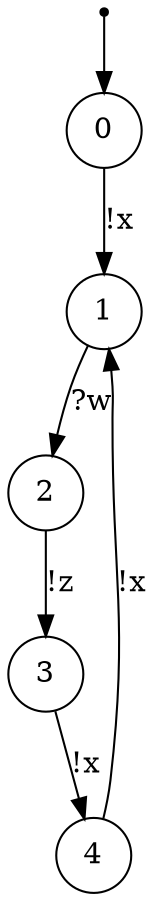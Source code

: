 digraph {
 node [shape=point] ENTRY
 node [shape=circle]
 ENTRY -> 0
0 -> 1 [label="!x"]
1 -> 2 [label="?w"]
2 -> 3 [label="!z"]
3 -> 4 [label="!x"]
4 -> 1 [label="!x"]
}